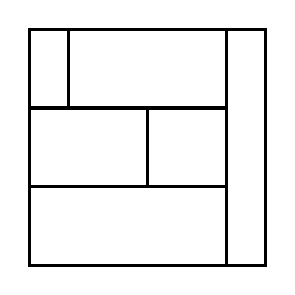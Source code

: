 \begin{tikzpicture}[very thick, scale=.5]
    \draw (0,4) rectangle (1,6);
    \draw (1,4) rectangle (5,6);
    \draw (0,2) rectangle (3,4);
    \draw (3,2) rectangle (5,4);
    \draw (0,0) rectangle (5,2);
    \draw (5,0) rectangle (6,6);
\end{tikzpicture}
